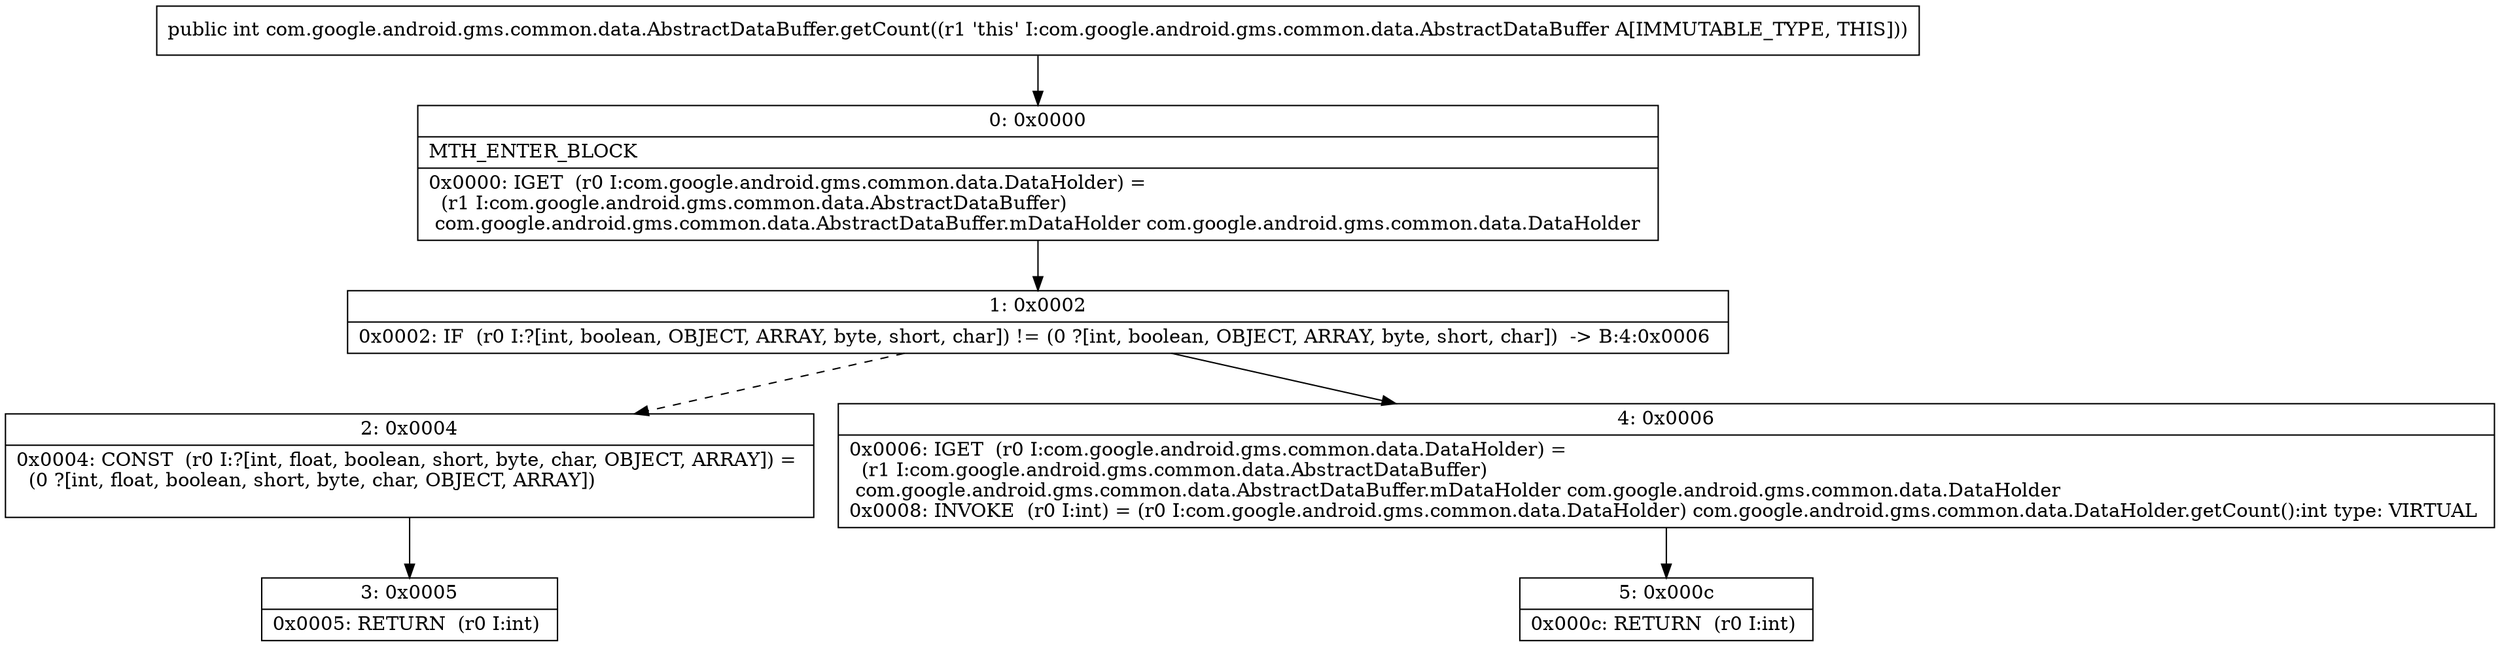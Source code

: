 digraph "CFG forcom.google.android.gms.common.data.AbstractDataBuffer.getCount()I" {
Node_0 [shape=record,label="{0\:\ 0x0000|MTH_ENTER_BLOCK\l|0x0000: IGET  (r0 I:com.google.android.gms.common.data.DataHolder) = \l  (r1 I:com.google.android.gms.common.data.AbstractDataBuffer)\l com.google.android.gms.common.data.AbstractDataBuffer.mDataHolder com.google.android.gms.common.data.DataHolder \l}"];
Node_1 [shape=record,label="{1\:\ 0x0002|0x0002: IF  (r0 I:?[int, boolean, OBJECT, ARRAY, byte, short, char]) != (0 ?[int, boolean, OBJECT, ARRAY, byte, short, char])  \-\> B:4:0x0006 \l}"];
Node_2 [shape=record,label="{2\:\ 0x0004|0x0004: CONST  (r0 I:?[int, float, boolean, short, byte, char, OBJECT, ARRAY]) = \l  (0 ?[int, float, boolean, short, byte, char, OBJECT, ARRAY])\l \l}"];
Node_3 [shape=record,label="{3\:\ 0x0005|0x0005: RETURN  (r0 I:int) \l}"];
Node_4 [shape=record,label="{4\:\ 0x0006|0x0006: IGET  (r0 I:com.google.android.gms.common.data.DataHolder) = \l  (r1 I:com.google.android.gms.common.data.AbstractDataBuffer)\l com.google.android.gms.common.data.AbstractDataBuffer.mDataHolder com.google.android.gms.common.data.DataHolder \l0x0008: INVOKE  (r0 I:int) = (r0 I:com.google.android.gms.common.data.DataHolder) com.google.android.gms.common.data.DataHolder.getCount():int type: VIRTUAL \l}"];
Node_5 [shape=record,label="{5\:\ 0x000c|0x000c: RETURN  (r0 I:int) \l}"];
MethodNode[shape=record,label="{public int com.google.android.gms.common.data.AbstractDataBuffer.getCount((r1 'this' I:com.google.android.gms.common.data.AbstractDataBuffer A[IMMUTABLE_TYPE, THIS])) }"];
MethodNode -> Node_0;
Node_0 -> Node_1;
Node_1 -> Node_2[style=dashed];
Node_1 -> Node_4;
Node_2 -> Node_3;
Node_4 -> Node_5;
}


